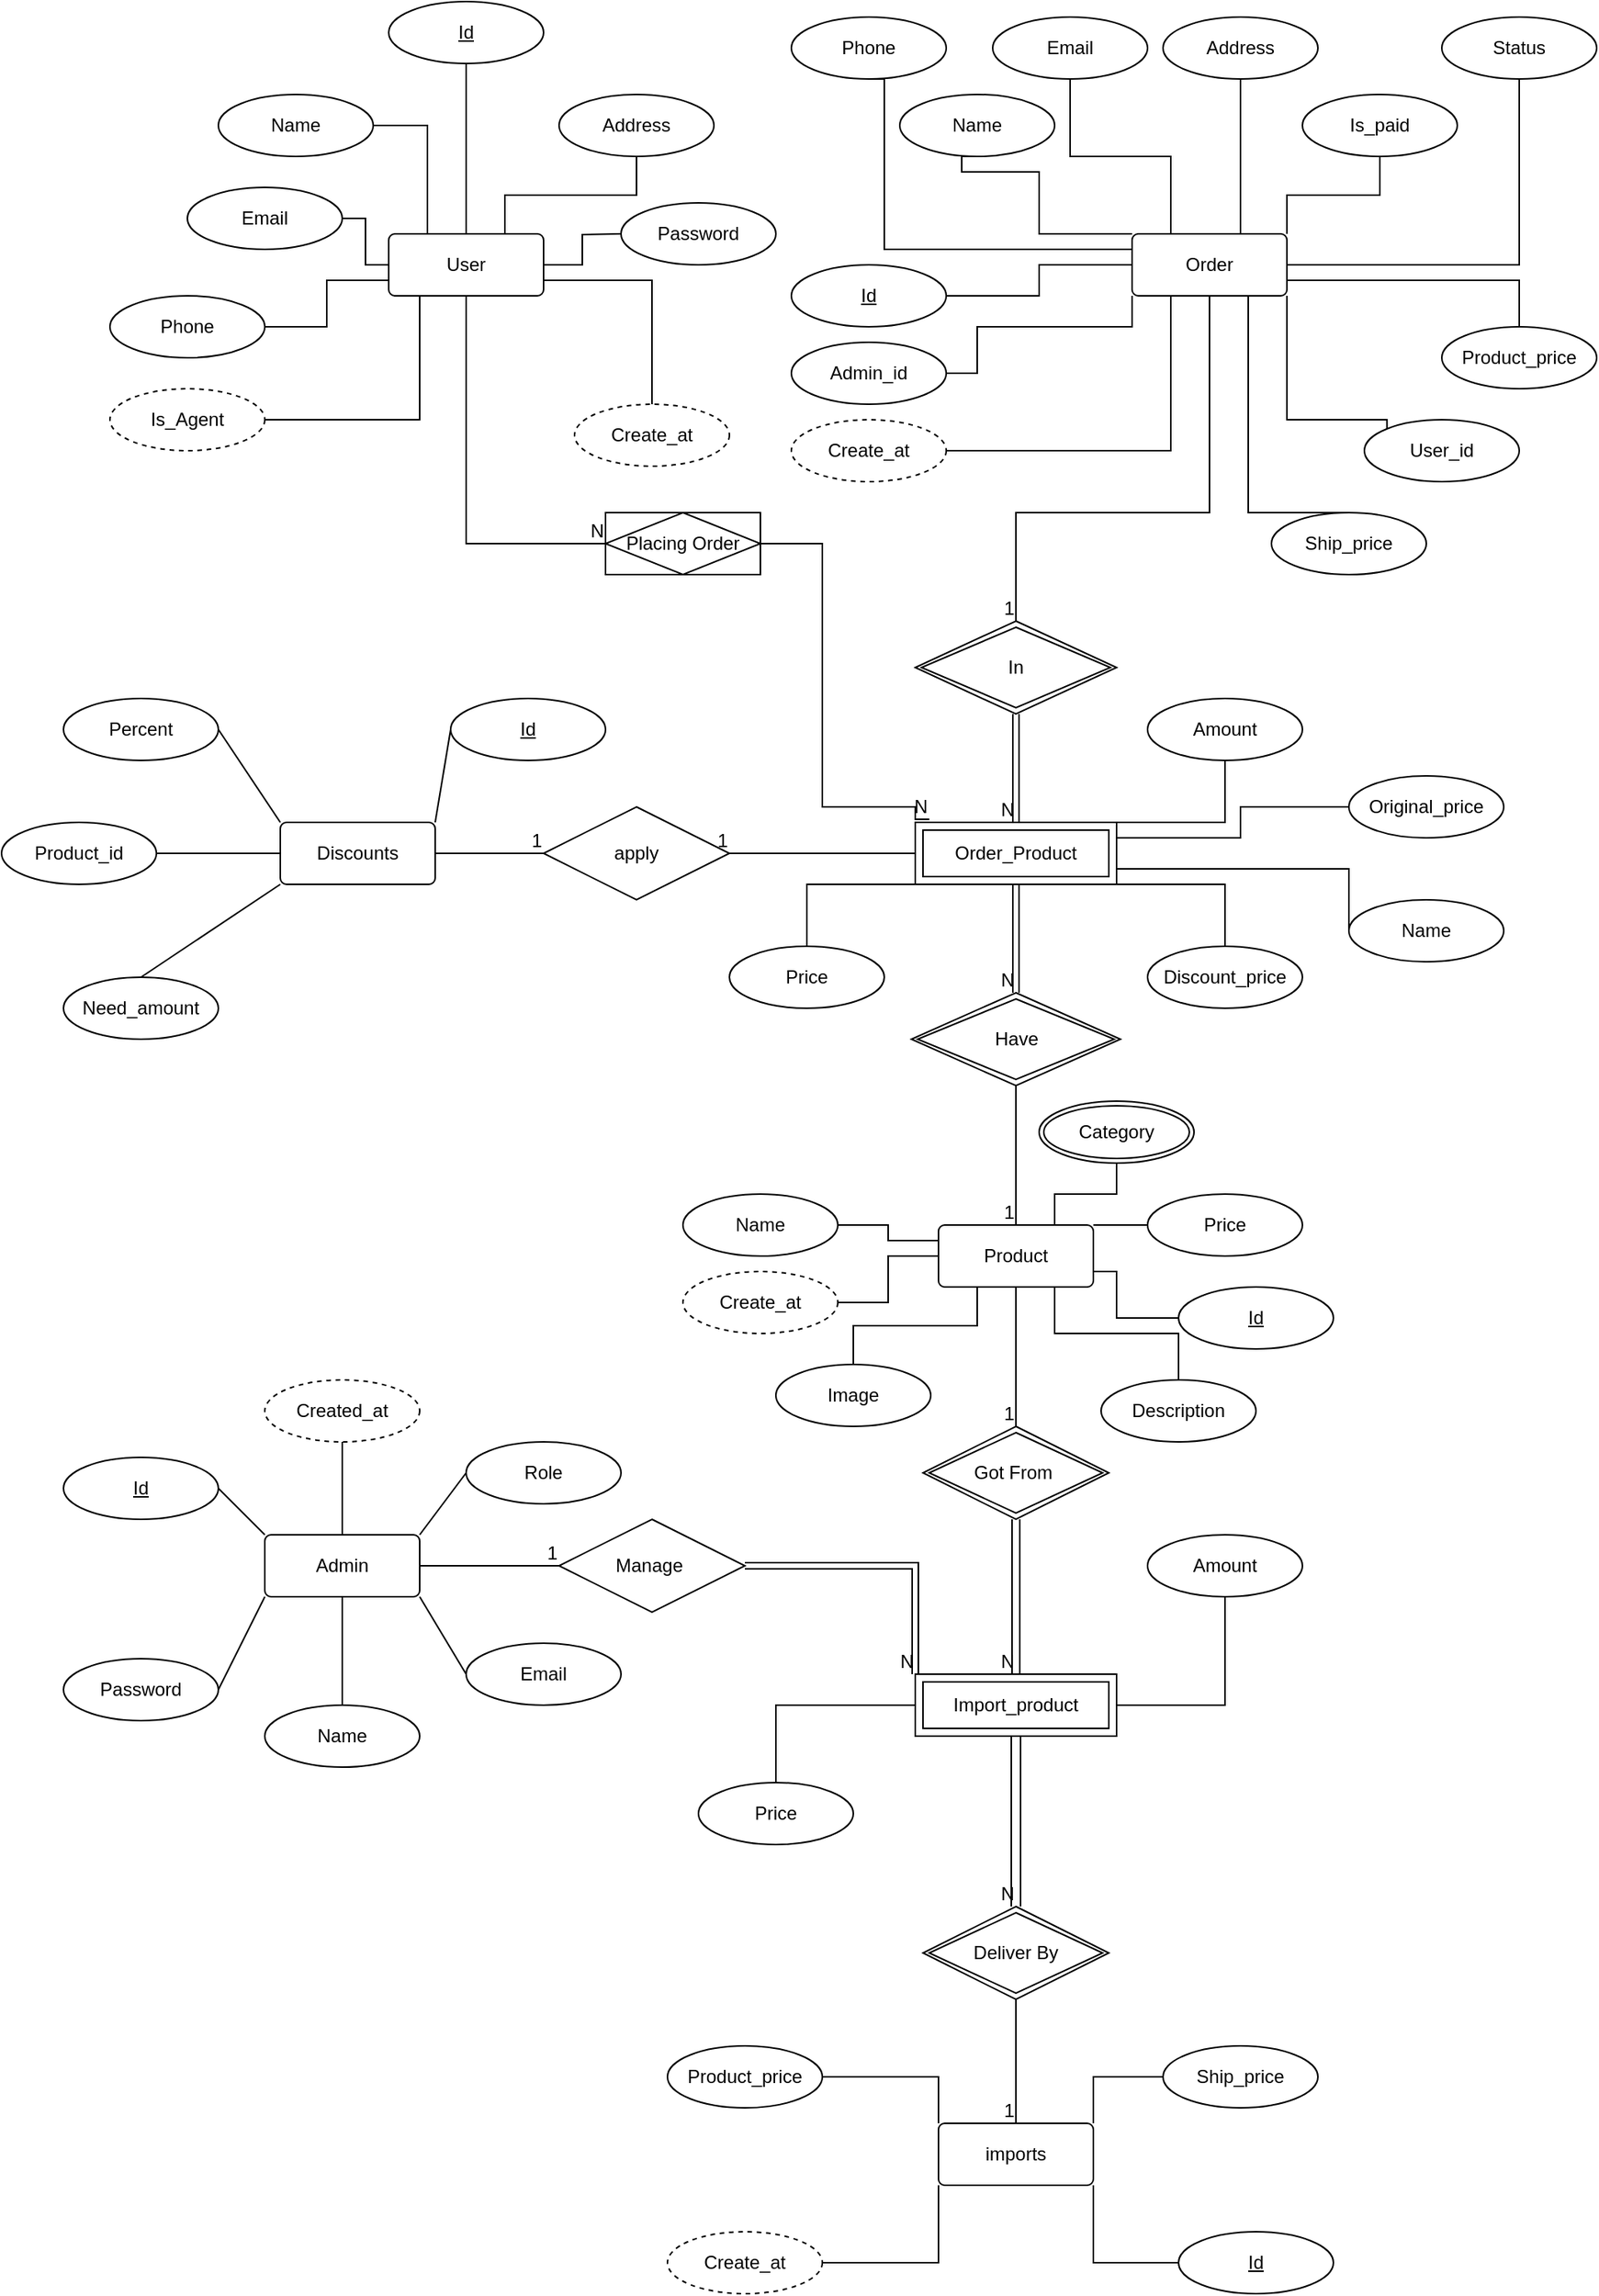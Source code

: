 <mxfile version="21.6.1" type="device">
  <diagram id="R2lEEEUBdFMjLlhIrx00" name="Page-1">
    <mxGraphModel dx="1405" dy="982" grid="1" gridSize="10" guides="1" tooltips="1" connect="1" arrows="1" fold="1" page="1" pageScale="1" pageWidth="850" pageHeight="1100" math="0" shadow="0" extFonts="Permanent Marker^https://fonts.googleapis.com/css?family=Permanent+Marker">
      <root>
        <mxCell id="0" />
        <mxCell id="1" parent="0" />
        <mxCell id="7H_N8t5FlbTLg9l8uyXJ-1" value="Name" style="ellipse;whiteSpace=wrap;html=1;align=center;" vertex="1" parent="1">
          <mxGeometry x="-130" y="170" width="100" height="40" as="geometry" />
        </mxCell>
        <mxCell id="7H_N8t5FlbTLg9l8uyXJ-2" value="Address" style="ellipse;whiteSpace=wrap;html=1;align=center;" vertex="1" parent="1">
          <mxGeometry x="90" y="170" width="100" height="40" as="geometry" />
        </mxCell>
        <mxCell id="7H_N8t5FlbTLg9l8uyXJ-3" value="User&lt;br&gt;" style="rounded=1;arcSize=10;whiteSpace=wrap;html=1;align=center;" vertex="1" parent="1">
          <mxGeometry x="-20" y="260" width="100" height="40" as="geometry" />
        </mxCell>
        <mxCell id="7H_N8t5FlbTLg9l8uyXJ-5" value="Phone" style="ellipse;whiteSpace=wrap;html=1;align=center;" vertex="1" parent="1">
          <mxGeometry x="-200" y="300" width="100" height="40" as="geometry" />
        </mxCell>
        <mxCell id="7H_N8t5FlbTLg9l8uyXJ-6" value="Email" style="ellipse;whiteSpace=wrap;html=1;align=center;" vertex="1" parent="1">
          <mxGeometry x="-150" y="230" width="100" height="40" as="geometry" />
        </mxCell>
        <mxCell id="7H_N8t5FlbTLg9l8uyXJ-7" value="Password" style="ellipse;whiteSpace=wrap;html=1;align=center;" vertex="1" parent="1">
          <mxGeometry x="130" y="240" width="100" height="40" as="geometry" />
        </mxCell>
        <mxCell id="7H_N8t5FlbTLg9l8uyXJ-10" value="Id" style="ellipse;whiteSpace=wrap;html=1;align=center;fontStyle=4;" vertex="1" parent="1">
          <mxGeometry x="-20" y="110" width="100" height="40" as="geometry" />
        </mxCell>
        <mxCell id="7H_N8t5FlbTLg9l8uyXJ-12" value="" style="endArrow=none;html=1;rounded=0;edgeStyle=orthogonalEdgeStyle;exitX=0.5;exitY=1;exitDx=0;exitDy=0;entryX=0.5;entryY=0;entryDx=0;entryDy=0;" edge="1" parent="1" source="7H_N8t5FlbTLg9l8uyXJ-10" target="7H_N8t5FlbTLg9l8uyXJ-3">
          <mxGeometry relative="1" as="geometry">
            <mxPoint y="200" as="sourcePoint" />
            <mxPoint x="160" y="200" as="targetPoint" />
          </mxGeometry>
        </mxCell>
        <mxCell id="7H_N8t5FlbTLg9l8uyXJ-14" value="" style="endArrow=none;html=1;rounded=0;edgeStyle=orthogonalEdgeStyle;exitX=1;exitY=0.5;exitDx=0;exitDy=0;entryX=0.25;entryY=0;entryDx=0;entryDy=0;" edge="1" parent="1" source="7H_N8t5FlbTLg9l8uyXJ-1" target="7H_N8t5FlbTLg9l8uyXJ-3">
          <mxGeometry relative="1" as="geometry">
            <mxPoint x="-10" y="160" as="sourcePoint" />
            <mxPoint x="-10" y="270" as="targetPoint" />
          </mxGeometry>
        </mxCell>
        <mxCell id="7H_N8t5FlbTLg9l8uyXJ-15" value="" style="endArrow=none;html=1;rounded=0;edgeStyle=orthogonalEdgeStyle;exitX=1;exitY=0.5;exitDx=0;exitDy=0;entryX=0;entryY=0.5;entryDx=0;entryDy=0;" edge="1" parent="1" source="7H_N8t5FlbTLg9l8uyXJ-6" target="7H_N8t5FlbTLg9l8uyXJ-3">
          <mxGeometry relative="1" as="geometry">
            <mxPoint x="-20" y="200" as="sourcePoint" />
            <mxPoint x="15" y="270" as="targetPoint" />
          </mxGeometry>
        </mxCell>
        <mxCell id="7H_N8t5FlbTLg9l8uyXJ-16" value="" style="endArrow=none;html=1;rounded=0;edgeStyle=orthogonalEdgeStyle;exitX=1;exitY=0.5;exitDx=0;exitDy=0;entryX=0;entryY=0.75;entryDx=0;entryDy=0;" edge="1" parent="1" source="7H_N8t5FlbTLg9l8uyXJ-5" target="7H_N8t5FlbTLg9l8uyXJ-3">
          <mxGeometry relative="1" as="geometry">
            <mxPoint x="-40" y="260" as="sourcePoint" />
            <mxPoint x="-10" y="290" as="targetPoint" />
          </mxGeometry>
        </mxCell>
        <mxCell id="7H_N8t5FlbTLg9l8uyXJ-17" value="" style="endArrow=none;html=1;rounded=0;edgeStyle=orthogonalEdgeStyle;exitX=1;exitY=0.5;exitDx=0;exitDy=0;entryX=0.25;entryY=1;entryDx=0;entryDy=0;" edge="1" parent="1" source="7H_N8t5FlbTLg9l8uyXJ-21" target="7H_N8t5FlbTLg9l8uyXJ-3">
          <mxGeometry relative="1" as="geometry">
            <mxPoint x="-20" y="380" as="sourcePoint" />
            <mxPoint x="10" y="300" as="targetPoint" />
            <Array as="points">
              <mxPoint y="380" />
              <mxPoint y="300" />
            </Array>
          </mxGeometry>
        </mxCell>
        <mxCell id="7H_N8t5FlbTLg9l8uyXJ-18" value="" style="endArrow=none;html=1;rounded=0;edgeStyle=orthogonalEdgeStyle;exitX=0.5;exitY=1;exitDx=0;exitDy=0;entryX=0.75;entryY=0;entryDx=0;entryDy=0;" edge="1" parent="1" source="7H_N8t5FlbTLg9l8uyXJ-2" target="7H_N8t5FlbTLg9l8uyXJ-3">
          <mxGeometry relative="1" as="geometry">
            <mxPoint x="40" y="160" as="sourcePoint" />
            <mxPoint x="40" y="270" as="targetPoint" />
          </mxGeometry>
        </mxCell>
        <mxCell id="7H_N8t5FlbTLg9l8uyXJ-19" value="" style="endArrow=none;html=1;rounded=0;edgeStyle=orthogonalEdgeStyle;exitX=0;exitY=0.5;exitDx=0;exitDy=0;entryX=1;entryY=0.5;entryDx=0;entryDy=0;" edge="1" parent="1" target="7H_N8t5FlbTLg9l8uyXJ-3">
          <mxGeometry relative="1" as="geometry">
            <mxPoint x="130" y="260" as="sourcePoint" />
            <mxPoint x="65" y="270" as="targetPoint" />
          </mxGeometry>
        </mxCell>
        <mxCell id="7H_N8t5FlbTLg9l8uyXJ-20" value="" style="endArrow=none;html=1;rounded=0;edgeStyle=orthogonalEdgeStyle;exitX=0.5;exitY=0;exitDx=0;exitDy=0;entryX=1;entryY=0.75;entryDx=0;entryDy=0;" edge="1" parent="1" source="7H_N8t5FlbTLg9l8uyXJ-22" target="7H_N8t5FlbTLg9l8uyXJ-3">
          <mxGeometry relative="1" as="geometry">
            <mxPoint x="128" y="352" as="sourcePoint" />
            <mxPoint x="90" y="290" as="targetPoint" />
            <Array as="points">
              <mxPoint x="150" y="290" />
            </Array>
          </mxGeometry>
        </mxCell>
        <mxCell id="7H_N8t5FlbTLg9l8uyXJ-21" value="Is_Agent" style="ellipse;whiteSpace=wrap;html=1;align=center;dashed=1;" vertex="1" parent="1">
          <mxGeometry x="-200" y="360" width="100" height="40" as="geometry" />
        </mxCell>
        <mxCell id="7H_N8t5FlbTLg9l8uyXJ-22" value="Create_at" style="ellipse;whiteSpace=wrap;html=1;align=center;dashed=1;" vertex="1" parent="1">
          <mxGeometry x="100" y="370" width="100" height="40" as="geometry" />
        </mxCell>
        <mxCell id="7H_N8t5FlbTLg9l8uyXJ-24" value="Placing Order" style="shape=associativeEntity;whiteSpace=wrap;html=1;align=center;" vertex="1" parent="1">
          <mxGeometry x="120" y="440" width="100" height="40" as="geometry" />
        </mxCell>
        <mxCell id="7H_N8t5FlbTLg9l8uyXJ-30" value="" style="endArrow=none;html=1;rounded=0;exitX=0.5;exitY=1;exitDx=0;exitDy=0;entryX=0;entryY=0.5;entryDx=0;entryDy=0;edgeStyle=orthogonalEdgeStyle;" edge="1" parent="1" source="7H_N8t5FlbTLg9l8uyXJ-3" target="7H_N8t5FlbTLg9l8uyXJ-24">
          <mxGeometry relative="1" as="geometry">
            <mxPoint x="240" y="530" as="sourcePoint" />
            <mxPoint x="400" y="530" as="targetPoint" />
          </mxGeometry>
        </mxCell>
        <mxCell id="7H_N8t5FlbTLg9l8uyXJ-31" value="N" style="resizable=0;html=1;whiteSpace=wrap;align=right;verticalAlign=bottom;" connectable="0" vertex="1" parent="7H_N8t5FlbTLg9l8uyXJ-30">
          <mxGeometry x="1" relative="1" as="geometry" />
        </mxCell>
        <mxCell id="7H_N8t5FlbTLg9l8uyXJ-32" value="" style="endArrow=none;html=1;rounded=0;exitX=1;exitY=0.5;exitDx=0;exitDy=0;entryX=0.07;entryY=-0.05;entryDx=0;entryDy=0;edgeStyle=orthogonalEdgeStyle;entryPerimeter=0;" edge="1" parent="1" source="7H_N8t5FlbTLg9l8uyXJ-24" target="7H_N8t5FlbTLg9l8uyXJ-39">
          <mxGeometry relative="1" as="geometry">
            <mxPoint x="220" y="450" as="sourcePoint" />
            <mxPoint x="320" y="650" as="targetPoint" />
            <Array as="points">
              <mxPoint x="260" y="460" />
              <mxPoint x="260" y="630" />
              <mxPoint x="320" y="630" />
              <mxPoint x="320" y="638" />
            </Array>
          </mxGeometry>
        </mxCell>
        <mxCell id="7H_N8t5FlbTLg9l8uyXJ-33" value="N" style="resizable=0;html=1;whiteSpace=wrap;align=right;verticalAlign=bottom;" connectable="0" vertex="1" parent="7H_N8t5FlbTLg9l8uyXJ-32">
          <mxGeometry x="1" relative="1" as="geometry" />
        </mxCell>
        <mxCell id="7H_N8t5FlbTLg9l8uyXJ-39" value="Order_Product" style="shape=ext;margin=3;double=1;whiteSpace=wrap;html=1;align=center;" vertex="1" parent="1">
          <mxGeometry x="320" y="640" width="130" height="40" as="geometry" />
        </mxCell>
        <mxCell id="7H_N8t5FlbTLg9l8uyXJ-40" value="In" style="shape=rhombus;double=1;perimeter=rhombusPerimeter;whiteSpace=wrap;html=1;align=center;" vertex="1" parent="1">
          <mxGeometry x="320" y="510" width="130" height="60" as="geometry" />
        </mxCell>
        <mxCell id="7H_N8t5FlbTLg9l8uyXJ-41" value="Have" style="shape=rhombus;double=1;perimeter=rhombusPerimeter;whiteSpace=wrap;html=1;align=center;" vertex="1" parent="1">
          <mxGeometry x="317.5" y="750" width="135" height="60" as="geometry" />
        </mxCell>
        <mxCell id="7H_N8t5FlbTLg9l8uyXJ-44" value="" style="shape=link;html=1;rounded=0;exitX=0.5;exitY=1;exitDx=0;exitDy=0;entryX=0.5;entryY=0;entryDx=0;entryDy=0;" edge="1" parent="1" source="7H_N8t5FlbTLg9l8uyXJ-40" target="7H_N8t5FlbTLg9l8uyXJ-39">
          <mxGeometry relative="1" as="geometry">
            <mxPoint x="240" y="530" as="sourcePoint" />
            <mxPoint x="400" y="530" as="targetPoint" />
          </mxGeometry>
        </mxCell>
        <mxCell id="7H_N8t5FlbTLg9l8uyXJ-45" value="N" style="resizable=0;html=1;whiteSpace=wrap;align=right;verticalAlign=bottom;" connectable="0" vertex="1" parent="7H_N8t5FlbTLg9l8uyXJ-44">
          <mxGeometry x="1" relative="1" as="geometry" />
        </mxCell>
        <mxCell id="7H_N8t5FlbTLg9l8uyXJ-56" value="" style="shape=link;html=1;rounded=0;exitX=0.5;exitY=1;exitDx=0;exitDy=0;entryX=0.5;entryY=0;entryDx=0;entryDy=0;" edge="1" parent="1" source="7H_N8t5FlbTLg9l8uyXJ-39" target="7H_N8t5FlbTLg9l8uyXJ-41">
          <mxGeometry relative="1" as="geometry">
            <mxPoint x="180" y="740" as="sourcePoint" />
            <mxPoint x="340" y="740" as="targetPoint" />
          </mxGeometry>
        </mxCell>
        <mxCell id="7H_N8t5FlbTLg9l8uyXJ-57" value="N" style="resizable=0;html=1;whiteSpace=wrap;align=right;verticalAlign=bottom;" connectable="0" vertex="1" parent="7H_N8t5FlbTLg9l8uyXJ-56">
          <mxGeometry x="1" relative="1" as="geometry" />
        </mxCell>
        <mxCell id="7H_N8t5FlbTLg9l8uyXJ-61" value="Order" style="rounded=1;arcSize=10;whiteSpace=wrap;html=1;align=center;" vertex="1" parent="1">
          <mxGeometry x="460" y="260" width="100" height="40" as="geometry" />
        </mxCell>
        <mxCell id="7H_N8t5FlbTLg9l8uyXJ-62" value="Product" style="rounded=1;arcSize=10;whiteSpace=wrap;html=1;align=center;" vertex="1" parent="1">
          <mxGeometry x="335" y="900" width="100" height="40" as="geometry" />
        </mxCell>
        <mxCell id="7H_N8t5FlbTLg9l8uyXJ-67" value="" style="endArrow=none;html=1;rounded=0;exitX=0.5;exitY=1;exitDx=0;exitDy=0;entryX=0.5;entryY=0;entryDx=0;entryDy=0;edgeStyle=orthogonalEdgeStyle;" edge="1" parent="1" source="7H_N8t5FlbTLg9l8uyXJ-61" target="7H_N8t5FlbTLg9l8uyXJ-40">
          <mxGeometry relative="1" as="geometry">
            <mxPoint x="240" y="530" as="sourcePoint" />
            <mxPoint x="400" y="530" as="targetPoint" />
            <Array as="points">
              <mxPoint x="510" y="440" />
              <mxPoint x="385" y="440" />
            </Array>
          </mxGeometry>
        </mxCell>
        <mxCell id="7H_N8t5FlbTLg9l8uyXJ-68" value="1" style="resizable=0;html=1;whiteSpace=wrap;align=right;verticalAlign=bottom;" connectable="0" vertex="1" parent="7H_N8t5FlbTLg9l8uyXJ-67">
          <mxGeometry x="1" relative="1" as="geometry" />
        </mxCell>
        <mxCell id="7H_N8t5FlbTLg9l8uyXJ-69" value="" style="endArrow=none;html=1;rounded=0;exitX=0.5;exitY=1;exitDx=0;exitDy=0;entryX=0.5;entryY=0;entryDx=0;entryDy=0;align=center;horizontal=1;" edge="1" parent="1" source="7H_N8t5FlbTLg9l8uyXJ-41" target="7H_N8t5FlbTLg9l8uyXJ-62">
          <mxGeometry relative="1" as="geometry">
            <mxPoint x="240" y="730" as="sourcePoint" />
            <mxPoint x="400" y="730" as="targetPoint" />
          </mxGeometry>
        </mxCell>
        <mxCell id="7H_N8t5FlbTLg9l8uyXJ-70" value="1" style="resizable=0;html=1;whiteSpace=wrap;align=right;verticalAlign=bottom;" connectable="0" vertex="1" parent="7H_N8t5FlbTLg9l8uyXJ-69">
          <mxGeometry x="1" relative="1" as="geometry" />
        </mxCell>
        <mxCell id="7H_N8t5FlbTLg9l8uyXJ-80" value="Address" style="ellipse;whiteSpace=wrap;html=1;align=center;" vertex="1" parent="1">
          <mxGeometry x="480" y="120" width="100" height="40" as="geometry" />
        </mxCell>
        <mxCell id="7H_N8t5FlbTLg9l8uyXJ-81" value="Name" style="ellipse;whiteSpace=wrap;html=1;align=center;" vertex="1" parent="1">
          <mxGeometry x="310" y="170" width="100" height="40" as="geometry" />
        </mxCell>
        <mxCell id="7H_N8t5FlbTLg9l8uyXJ-82" value="Phone" style="ellipse;whiteSpace=wrap;html=1;align=center;" vertex="1" parent="1">
          <mxGeometry x="240" y="120" width="100" height="40" as="geometry" />
        </mxCell>
        <mxCell id="7H_N8t5FlbTLg9l8uyXJ-83" value="Email" style="ellipse;whiteSpace=wrap;html=1;align=center;" vertex="1" parent="1">
          <mxGeometry x="370" y="120" width="100" height="40" as="geometry" />
        </mxCell>
        <mxCell id="7H_N8t5FlbTLg9l8uyXJ-84" value="Is_paid" style="ellipse;whiteSpace=wrap;html=1;align=center;" vertex="1" parent="1">
          <mxGeometry x="570" y="170" width="100" height="40" as="geometry" />
        </mxCell>
        <mxCell id="7H_N8t5FlbTLg9l8uyXJ-85" value="Status" style="ellipse;whiteSpace=wrap;html=1;align=center;" vertex="1" parent="1">
          <mxGeometry x="660" y="120" width="100" height="40" as="geometry" />
        </mxCell>
        <mxCell id="7H_N8t5FlbTLg9l8uyXJ-86" value="Product_price" style="ellipse;whiteSpace=wrap;html=1;align=center;" vertex="1" parent="1">
          <mxGeometry x="660" y="320" width="100" height="40" as="geometry" />
        </mxCell>
        <mxCell id="7H_N8t5FlbTLg9l8uyXJ-88" value="" style="endArrow=none;html=1;rounded=0;exitX=0.5;exitY=1;exitDx=0;exitDy=0;entryX=0;entryY=0;entryDx=0;entryDy=0;edgeStyle=orthogonalEdgeStyle;" edge="1" parent="1" source="7H_N8t5FlbTLg9l8uyXJ-81" target="7H_N8t5FlbTLg9l8uyXJ-61">
          <mxGeometry relative="1" as="geometry">
            <mxPoint x="420" y="330" as="sourcePoint" />
            <mxPoint x="580" y="330" as="targetPoint" />
            <Array as="points">
              <mxPoint x="350" y="220" />
              <mxPoint x="400" y="220" />
              <mxPoint x="400" y="260" />
            </Array>
          </mxGeometry>
        </mxCell>
        <mxCell id="7H_N8t5FlbTLg9l8uyXJ-89" value="" style="endArrow=none;html=1;rounded=0;exitX=0.5;exitY=1;exitDx=0;exitDy=0;entryX=0;entryY=0.25;entryDx=0;entryDy=0;edgeStyle=orthogonalEdgeStyle;" edge="1" parent="1" source="7H_N8t5FlbTLg9l8uyXJ-82" target="7H_N8t5FlbTLg9l8uyXJ-61">
          <mxGeometry relative="1" as="geometry">
            <mxPoint x="463" y="120" as="sourcePoint" />
            <mxPoint x="495" y="270" as="targetPoint" />
            <Array as="points">
              <mxPoint x="300" y="160" />
              <mxPoint x="300" y="270" />
            </Array>
          </mxGeometry>
        </mxCell>
        <mxCell id="7H_N8t5FlbTLg9l8uyXJ-90" value="" style="endArrow=none;html=1;rounded=0;exitX=0.5;exitY=1;exitDx=0;exitDy=0;entryX=0.25;entryY=0;entryDx=0;entryDy=0;edgeStyle=orthogonalEdgeStyle;" edge="1" parent="1" source="7H_N8t5FlbTLg9l8uyXJ-83" target="7H_N8t5FlbTLg9l8uyXJ-61">
          <mxGeometry relative="1" as="geometry">
            <mxPoint x="463" y="120" as="sourcePoint" />
            <mxPoint x="495" y="270" as="targetPoint" />
          </mxGeometry>
        </mxCell>
        <mxCell id="7H_N8t5FlbTLg9l8uyXJ-94" value="" style="endArrow=none;html=1;rounded=0;exitX=0.5;exitY=1;exitDx=0;exitDy=0;entryX=0.75;entryY=0;entryDx=0;entryDy=0;edgeStyle=orthogonalEdgeStyle;" edge="1" parent="1" source="7H_N8t5FlbTLg9l8uyXJ-80" target="7H_N8t5FlbTLg9l8uyXJ-61">
          <mxGeometry relative="1" as="geometry">
            <mxPoint x="420" y="330" as="sourcePoint" />
            <mxPoint x="580" y="330" as="targetPoint" />
            <Array as="points">
              <mxPoint x="530" y="260" />
            </Array>
          </mxGeometry>
        </mxCell>
        <mxCell id="7H_N8t5FlbTLg9l8uyXJ-95" value="" style="endArrow=none;html=1;rounded=0;entryX=0.5;entryY=1;entryDx=0;entryDy=0;exitX=1;exitY=0.5;exitDx=0;exitDy=0;edgeStyle=orthogonalEdgeStyle;" edge="1" parent="1" source="7H_N8t5FlbTLg9l8uyXJ-61" target="7H_N8t5FlbTLg9l8uyXJ-85">
          <mxGeometry relative="1" as="geometry">
            <mxPoint x="420" y="330" as="sourcePoint" />
            <mxPoint x="580" y="330" as="targetPoint" />
            <Array as="points">
              <mxPoint x="710" y="280" />
            </Array>
          </mxGeometry>
        </mxCell>
        <mxCell id="7H_N8t5FlbTLg9l8uyXJ-111" value="" style="endArrow=none;html=1;rounded=0;entryX=0.5;entryY=0;entryDx=0;entryDy=0;exitX=1;exitY=0.75;exitDx=0;exitDy=0;edgeStyle=orthogonalEdgeStyle;" edge="1" parent="1" source="7H_N8t5FlbTLg9l8uyXJ-61" target="7H_N8t5FlbTLg9l8uyXJ-86">
          <mxGeometry relative="1" as="geometry">
            <mxPoint x="470" y="330" as="sourcePoint" />
            <mxPoint x="630" y="330" as="targetPoint" />
            <Array as="points">
              <mxPoint x="710" y="290" />
            </Array>
          </mxGeometry>
        </mxCell>
        <mxCell id="7H_N8t5FlbTLg9l8uyXJ-112" value="Id" style="ellipse;whiteSpace=wrap;html=1;align=center;fontStyle=4;" vertex="1" parent="1">
          <mxGeometry x="240" y="280" width="100" height="40" as="geometry" />
        </mxCell>
        <mxCell id="7H_N8t5FlbTLg9l8uyXJ-113" value="" style="endArrow=none;html=1;rounded=0;entryX=0;entryY=0.5;entryDx=0;entryDy=0;exitX=1;exitY=0.5;exitDx=0;exitDy=0;edgeStyle=orthogonalEdgeStyle;" edge="1" parent="1" source="7H_N8t5FlbTLg9l8uyXJ-112" target="7H_N8t5FlbTLg9l8uyXJ-61">
          <mxGeometry relative="1" as="geometry">
            <mxPoint x="250" y="330" as="sourcePoint" />
            <mxPoint x="410" y="330" as="targetPoint" />
          </mxGeometry>
        </mxCell>
        <mxCell id="7H_N8t5FlbTLg9l8uyXJ-114" value="" style="endArrow=none;html=1;rounded=0;entryX=0.5;entryY=1;entryDx=0;entryDy=0;exitX=1;exitY=0;exitDx=0;exitDy=0;edgeStyle=orthogonalEdgeStyle;" edge="1" parent="1" source="7H_N8t5FlbTLg9l8uyXJ-61" target="7H_N8t5FlbTLg9l8uyXJ-84">
          <mxGeometry relative="1" as="geometry">
            <mxPoint x="500" y="330" as="sourcePoint" />
            <mxPoint x="660" y="330" as="targetPoint" />
          </mxGeometry>
        </mxCell>
        <mxCell id="7H_N8t5FlbTLg9l8uyXJ-115" value="Ship_price" style="ellipse;whiteSpace=wrap;html=1;align=center;" vertex="1" parent="1">
          <mxGeometry x="550" y="440" width="100" height="40" as="geometry" />
        </mxCell>
        <mxCell id="7H_N8t5FlbTLg9l8uyXJ-116" value="Admin_id" style="ellipse;whiteSpace=wrap;html=1;align=center;" vertex="1" parent="1">
          <mxGeometry x="240" y="330" width="100" height="40" as="geometry" />
        </mxCell>
        <mxCell id="7H_N8t5FlbTLg9l8uyXJ-118" value="User_id" style="ellipse;whiteSpace=wrap;html=1;align=center;" vertex="1" parent="1">
          <mxGeometry x="610" y="380" width="100" height="40" as="geometry" />
        </mxCell>
        <mxCell id="7H_N8t5FlbTLg9l8uyXJ-119" value="" style="endArrow=none;html=1;rounded=0;exitX=0.75;exitY=1;exitDx=0;exitDy=0;entryX=0.5;entryY=0;entryDx=0;entryDy=0;edgeStyle=orthogonalEdgeStyle;" edge="1" parent="1" source="7H_N8t5FlbTLg9l8uyXJ-61" target="7H_N8t5FlbTLg9l8uyXJ-115">
          <mxGeometry relative="1" as="geometry">
            <mxPoint x="500" y="330" as="sourcePoint" />
            <mxPoint x="660" y="330" as="targetPoint" />
            <Array as="points">
              <mxPoint x="535" y="440" />
            </Array>
          </mxGeometry>
        </mxCell>
        <mxCell id="7H_N8t5FlbTLg9l8uyXJ-120" value="" style="endArrow=none;html=1;rounded=0;exitX=1;exitY=1;exitDx=0;exitDy=0;entryX=0;entryY=0;entryDx=0;entryDy=0;edgeStyle=orthogonalEdgeStyle;" edge="1" parent="1" source="7H_N8t5FlbTLg9l8uyXJ-61" target="7H_N8t5FlbTLg9l8uyXJ-118">
          <mxGeometry relative="1" as="geometry">
            <mxPoint x="500" y="330" as="sourcePoint" />
            <mxPoint x="660" y="330" as="targetPoint" />
            <Array as="points">
              <mxPoint x="560" y="380" />
              <mxPoint x="625" y="380" />
            </Array>
          </mxGeometry>
        </mxCell>
        <mxCell id="7H_N8t5FlbTLg9l8uyXJ-121" value="" style="endArrow=none;html=1;rounded=0;entryX=0;entryY=1;entryDx=0;entryDy=0;exitX=1;exitY=0.5;exitDx=0;exitDy=0;edgeStyle=orthogonalEdgeStyle;" edge="1" parent="1" source="7H_N8t5FlbTLg9l8uyXJ-116" target="7H_N8t5FlbTLg9l8uyXJ-61">
          <mxGeometry relative="1" as="geometry">
            <mxPoint x="350" y="290" as="sourcePoint" />
            <mxPoint x="470" y="290" as="targetPoint" />
            <Array as="points">
              <mxPoint x="360" y="320" />
              <mxPoint x="460" y="320" />
            </Array>
          </mxGeometry>
        </mxCell>
        <mxCell id="7H_N8t5FlbTLg9l8uyXJ-124" value="" style="endArrow=none;html=1;rounded=0;entryX=0.25;entryY=1;entryDx=0;entryDy=0;exitX=1;exitY=0.5;exitDx=0;exitDy=0;edgeStyle=orthogonalEdgeStyle;" edge="1" parent="1" source="7H_N8t5FlbTLg9l8uyXJ-127" target="7H_N8t5FlbTLg9l8uyXJ-61">
          <mxGeometry relative="1" as="geometry">
            <mxPoint x="320" y="330" as="sourcePoint" />
            <mxPoint x="480" y="330" as="targetPoint" />
          </mxGeometry>
        </mxCell>
        <mxCell id="7H_N8t5FlbTLg9l8uyXJ-127" value="Create_at" style="ellipse;whiteSpace=wrap;html=1;align=center;dashed=1;" vertex="1" parent="1">
          <mxGeometry x="240" y="380" width="100" height="40" as="geometry" />
        </mxCell>
        <mxCell id="7H_N8t5FlbTLg9l8uyXJ-130" value="Amount" style="ellipse;whiteSpace=wrap;html=1;align=center;" vertex="1" parent="1">
          <mxGeometry x="470" y="560" width="100" height="40" as="geometry" />
        </mxCell>
        <mxCell id="7H_N8t5FlbTLg9l8uyXJ-131" value="Price" style="ellipse;whiteSpace=wrap;html=1;align=center;" vertex="1" parent="1">
          <mxGeometry x="200" y="720" width="100" height="40" as="geometry" />
        </mxCell>
        <mxCell id="7H_N8t5FlbTLg9l8uyXJ-132" value="" style="endArrow=none;html=1;rounded=0;entryX=0.5;entryY=1;entryDx=0;entryDy=0;exitX=1;exitY=0.5;exitDx=0;exitDy=0;edgeStyle=orthogonalEdgeStyle;" edge="1" parent="1" source="7H_N8t5FlbTLg9l8uyXJ-39" target="7H_N8t5FlbTLg9l8uyXJ-130">
          <mxGeometry relative="1" as="geometry">
            <mxPoint x="250" y="630" as="sourcePoint" />
            <mxPoint x="410" y="630" as="targetPoint" />
            <Array as="points">
              <mxPoint x="450" y="640" />
              <mxPoint x="520" y="640" />
            </Array>
          </mxGeometry>
        </mxCell>
        <mxCell id="7H_N8t5FlbTLg9l8uyXJ-133" value="" style="endArrow=none;html=1;rounded=0;entryX=0.5;entryY=0;entryDx=0;entryDy=0;exitX=0;exitY=1;exitDx=0;exitDy=0;edgeStyle=orthogonalEdgeStyle;" edge="1" parent="1" source="7H_N8t5FlbTLg9l8uyXJ-39" target="7H_N8t5FlbTLg9l8uyXJ-131">
          <mxGeometry relative="1" as="geometry">
            <mxPoint x="460" y="670" as="sourcePoint" />
            <mxPoint x="530" y="610" as="targetPoint" />
            <Array as="points">
              <mxPoint x="250" y="680" />
            </Array>
          </mxGeometry>
        </mxCell>
        <mxCell id="7H_N8t5FlbTLg9l8uyXJ-134" value="Create_at" style="ellipse;whiteSpace=wrap;html=1;align=center;dashed=1;" vertex="1" parent="1">
          <mxGeometry x="170" y="930" width="100" height="40" as="geometry" />
        </mxCell>
        <mxCell id="7H_N8t5FlbTLg9l8uyXJ-136" value="Image" style="ellipse;whiteSpace=wrap;html=1;align=center;" vertex="1" parent="1">
          <mxGeometry x="230" y="990" width="100" height="40" as="geometry" />
        </mxCell>
        <mxCell id="7H_N8t5FlbTLg9l8uyXJ-137" value="Price" style="ellipse;whiteSpace=wrap;html=1;align=center;" vertex="1" parent="1">
          <mxGeometry x="470" y="880" width="100" height="40" as="geometry" />
        </mxCell>
        <mxCell id="7H_N8t5FlbTLg9l8uyXJ-138" value="Name" style="ellipse;whiteSpace=wrap;html=1;align=center;" vertex="1" parent="1">
          <mxGeometry x="170" y="880" width="100" height="40" as="geometry" />
        </mxCell>
        <mxCell id="7H_N8t5FlbTLg9l8uyXJ-139" value="Description" style="ellipse;whiteSpace=wrap;html=1;align=center;" vertex="1" parent="1">
          <mxGeometry x="440" y="1000" width="100" height="40" as="geometry" />
        </mxCell>
        <mxCell id="7H_N8t5FlbTLg9l8uyXJ-140" value="" style="endArrow=none;html=1;rounded=0;exitX=1;exitY=0.5;exitDx=0;exitDy=0;entryX=0;entryY=0.25;entryDx=0;entryDy=0;edgeStyle=orthogonalEdgeStyle;" edge="1" parent="1" source="7H_N8t5FlbTLg9l8uyXJ-138" target="7H_N8t5FlbTLg9l8uyXJ-62">
          <mxGeometry relative="1" as="geometry">
            <mxPoint x="260" y="730" as="sourcePoint" />
            <mxPoint x="420" y="730" as="targetPoint" />
          </mxGeometry>
        </mxCell>
        <mxCell id="7H_N8t5FlbTLg9l8uyXJ-141" value="" style="endArrow=none;html=1;rounded=0;exitX=1;exitY=0.5;exitDx=0;exitDy=0;entryX=0;entryY=0.5;entryDx=0;entryDy=0;edgeStyle=orthogonalEdgeStyle;" edge="1" parent="1" source="7H_N8t5FlbTLg9l8uyXJ-134" target="7H_N8t5FlbTLg9l8uyXJ-62">
          <mxGeometry relative="1" as="geometry">
            <mxPoint x="280" y="910" as="sourcePoint" />
            <mxPoint x="345" y="920" as="targetPoint" />
          </mxGeometry>
        </mxCell>
        <mxCell id="7H_N8t5FlbTLg9l8uyXJ-142" value="" style="endArrow=none;html=1;rounded=0;exitX=0.5;exitY=0;exitDx=0;exitDy=0;entryX=0.25;entryY=1;entryDx=0;entryDy=0;edgeStyle=orthogonalEdgeStyle;" edge="1" parent="1" source="7H_N8t5FlbTLg9l8uyXJ-136" target="7H_N8t5FlbTLg9l8uyXJ-62">
          <mxGeometry relative="1" as="geometry">
            <mxPoint x="280" y="910" as="sourcePoint" />
            <mxPoint x="345" y="920" as="targetPoint" />
          </mxGeometry>
        </mxCell>
        <mxCell id="7H_N8t5FlbTLg9l8uyXJ-143" value="" style="endArrow=none;html=1;rounded=0;exitX=0.5;exitY=0;exitDx=0;exitDy=0;entryX=0.75;entryY=1;entryDx=0;entryDy=0;edgeStyle=orthogonalEdgeStyle;" edge="1" parent="1" source="7H_N8t5FlbTLg9l8uyXJ-139" target="7H_N8t5FlbTLg9l8uyXJ-62">
          <mxGeometry relative="1" as="geometry">
            <mxPoint x="350" y="1000" as="sourcePoint" />
            <mxPoint x="370" y="950" as="targetPoint" />
          </mxGeometry>
        </mxCell>
        <mxCell id="7H_N8t5FlbTLg9l8uyXJ-144" value="Id" style="ellipse;whiteSpace=wrap;html=1;align=center;fontStyle=4;" vertex="1" parent="1">
          <mxGeometry x="490" y="940" width="100" height="40" as="geometry" />
        </mxCell>
        <mxCell id="7H_N8t5FlbTLg9l8uyXJ-145" value="" style="endArrow=none;html=1;rounded=0;exitX=0;exitY=0.5;exitDx=0;exitDy=0;entryX=1;entryY=0;entryDx=0;entryDy=0;edgeStyle=orthogonalEdgeStyle;" edge="1" parent="1" source="7H_N8t5FlbTLg9l8uyXJ-137" target="7H_N8t5FlbTLg9l8uyXJ-62">
          <mxGeometry relative="1" as="geometry">
            <mxPoint x="460" y="1000" as="sourcePoint" />
            <mxPoint x="420" y="950" as="targetPoint" />
            <Array as="points">
              <mxPoint x="440" y="900" />
              <mxPoint x="440" y="900" />
            </Array>
          </mxGeometry>
        </mxCell>
        <mxCell id="7H_N8t5FlbTLg9l8uyXJ-146" value="" style="endArrow=none;html=1;rounded=0;edgeStyle=orthogonalEdgeStyle;exitX=0;exitY=0.5;exitDx=0;exitDy=0;" edge="1" parent="1" source="7H_N8t5FlbTLg9l8uyXJ-144">
          <mxGeometry relative="1" as="geometry">
            <mxPoint x="480" y="960" as="sourcePoint" />
            <mxPoint x="435" y="930" as="targetPoint" />
            <Array as="points">
              <mxPoint x="450" y="960" />
              <mxPoint x="450" y="930" />
            </Array>
          </mxGeometry>
        </mxCell>
        <mxCell id="7H_N8t5FlbTLg9l8uyXJ-148" value="Got From&amp;nbsp;" style="shape=rhombus;double=1;perimeter=rhombusPerimeter;whiteSpace=wrap;html=1;align=center;" vertex="1" parent="1">
          <mxGeometry x="325" y="1030" width="120" height="60" as="geometry" />
        </mxCell>
        <mxCell id="7H_N8t5FlbTLg9l8uyXJ-149" value="" style="endArrow=none;html=1;rounded=0;exitX=0.5;exitY=1;exitDx=0;exitDy=0;entryX=0.5;entryY=0;entryDx=0;entryDy=0;" edge="1" parent="1" source="7H_N8t5FlbTLg9l8uyXJ-62" target="7H_N8t5FlbTLg9l8uyXJ-148">
          <mxGeometry relative="1" as="geometry">
            <mxPoint x="270" y="830" as="sourcePoint" />
            <mxPoint x="420" y="1020" as="targetPoint" />
          </mxGeometry>
        </mxCell>
        <mxCell id="7H_N8t5FlbTLg9l8uyXJ-150" value="1" style="resizable=0;html=1;whiteSpace=wrap;align=right;verticalAlign=bottom;" connectable="0" vertex="1" parent="7H_N8t5FlbTLg9l8uyXJ-149">
          <mxGeometry x="1" relative="1" as="geometry" />
        </mxCell>
        <mxCell id="7H_N8t5FlbTLg9l8uyXJ-151" value="" style="shape=link;html=1;rounded=0;exitX=0.5;exitY=1;exitDx=0;exitDy=0;width=-5;entryX=0.5;entryY=0;entryDx=0;entryDy=0;" edge="1" parent="1" source="7H_N8t5FlbTLg9l8uyXJ-148" target="7H_N8t5FlbTLg9l8uyXJ-154">
          <mxGeometry relative="1" as="geometry">
            <mxPoint x="270" y="1130" as="sourcePoint" />
            <mxPoint x="390" y="1170" as="targetPoint" />
          </mxGeometry>
        </mxCell>
        <mxCell id="7H_N8t5FlbTLg9l8uyXJ-152" value="N" style="resizable=0;html=1;whiteSpace=wrap;align=right;verticalAlign=bottom;" connectable="0" vertex="1" parent="7H_N8t5FlbTLg9l8uyXJ-151">
          <mxGeometry x="1" relative="1" as="geometry" />
        </mxCell>
        <mxCell id="7H_N8t5FlbTLg9l8uyXJ-154" value="Import_product" style="shape=ext;margin=3;double=1;whiteSpace=wrap;html=1;align=center;" vertex="1" parent="1">
          <mxGeometry x="320" y="1190" width="130" height="40" as="geometry" />
        </mxCell>
        <mxCell id="7H_N8t5FlbTLg9l8uyXJ-155" value="Amount" style="ellipse;whiteSpace=wrap;html=1;align=center;" vertex="1" parent="1">
          <mxGeometry x="470" y="1100" width="100" height="40" as="geometry" />
        </mxCell>
        <mxCell id="7H_N8t5FlbTLg9l8uyXJ-156" value="Price" style="ellipse;whiteSpace=wrap;html=1;align=center;" vertex="1" parent="1">
          <mxGeometry x="180" y="1260" width="100" height="40" as="geometry" />
        </mxCell>
        <mxCell id="7H_N8t5FlbTLg9l8uyXJ-157" value="" style="endArrow=none;html=1;rounded=0;exitX=0.5;exitY=0;exitDx=0;exitDy=0;entryX=0;entryY=0.5;entryDx=0;entryDy=0;edgeStyle=orthogonalEdgeStyle;" edge="1" parent="1" source="7H_N8t5FlbTLg9l8uyXJ-156" target="7H_N8t5FlbTLg9l8uyXJ-154">
          <mxGeometry relative="1" as="geometry">
            <mxPoint x="270" y="930" as="sourcePoint" />
            <mxPoint x="430" y="930" as="targetPoint" />
          </mxGeometry>
        </mxCell>
        <mxCell id="7H_N8t5FlbTLg9l8uyXJ-158" value="" style="endArrow=none;html=1;rounded=0;exitX=1;exitY=0.5;exitDx=0;exitDy=0;entryX=0.5;entryY=1;entryDx=0;entryDy=0;edgeStyle=orthogonalEdgeStyle;" edge="1" parent="1" source="7H_N8t5FlbTLg9l8uyXJ-154" target="7H_N8t5FlbTLg9l8uyXJ-155">
          <mxGeometry relative="1" as="geometry">
            <mxPoint x="260" y="1270" as="sourcePoint" />
            <mxPoint x="330" y="1220" as="targetPoint" />
          </mxGeometry>
        </mxCell>
        <mxCell id="7H_N8t5FlbTLg9l8uyXJ-159" value="Deliver By" style="shape=rhombus;double=1;perimeter=rhombusPerimeter;whiteSpace=wrap;html=1;align=center;" vertex="1" parent="1">
          <mxGeometry x="325" y="1340" width="120" height="60" as="geometry" />
        </mxCell>
        <mxCell id="7H_N8t5FlbTLg9l8uyXJ-160" value="" style="shape=link;html=1;rounded=0;exitX=0.5;exitY=1;exitDx=0;exitDy=0;width=6;entryX=0.5;entryY=0;entryDx=0;entryDy=0;" edge="1" parent="1" source="7H_N8t5FlbTLg9l8uyXJ-154" target="7H_N8t5FlbTLg9l8uyXJ-159">
          <mxGeometry relative="1" as="geometry">
            <mxPoint x="395" y="1100" as="sourcePoint" />
            <mxPoint x="395" y="1200" as="targetPoint" />
          </mxGeometry>
        </mxCell>
        <mxCell id="7H_N8t5FlbTLg9l8uyXJ-161" value="N" style="resizable=0;html=1;whiteSpace=wrap;align=right;verticalAlign=bottom;" connectable="0" vertex="1" parent="7H_N8t5FlbTLg9l8uyXJ-160">
          <mxGeometry x="1" relative="1" as="geometry" />
        </mxCell>
        <mxCell id="7H_N8t5FlbTLg9l8uyXJ-162" value="imports" style="rounded=1;arcSize=10;whiteSpace=wrap;html=1;align=center;" vertex="1" parent="1">
          <mxGeometry x="335" y="1480" width="100" height="40" as="geometry" />
        </mxCell>
        <mxCell id="7H_N8t5FlbTLg9l8uyXJ-166" value="" style="endArrow=none;html=1;rounded=0;exitX=0.5;exitY=1;exitDx=0;exitDy=0;entryX=0.5;entryY=0;entryDx=0;entryDy=0;" edge="1" parent="1" source="7H_N8t5FlbTLg9l8uyXJ-159" target="7H_N8t5FlbTLg9l8uyXJ-162">
          <mxGeometry relative="1" as="geometry">
            <mxPoint x="460" y="1410" as="sourcePoint" />
            <mxPoint x="460" y="1500" as="targetPoint" />
          </mxGeometry>
        </mxCell>
        <mxCell id="7H_N8t5FlbTLg9l8uyXJ-167" value="1" style="resizable=0;html=1;whiteSpace=wrap;align=right;verticalAlign=bottom;" connectable="0" vertex="1" parent="7H_N8t5FlbTLg9l8uyXJ-166">
          <mxGeometry x="1" relative="1" as="geometry" />
        </mxCell>
        <mxCell id="7H_N8t5FlbTLg9l8uyXJ-168" value="Create_at" style="ellipse;whiteSpace=wrap;html=1;align=center;dashed=1;" vertex="1" parent="1">
          <mxGeometry x="160" y="1550" width="100" height="40" as="geometry" />
        </mxCell>
        <mxCell id="7H_N8t5FlbTLg9l8uyXJ-169" value="Ship_price" style="ellipse;whiteSpace=wrap;html=1;align=center;" vertex="1" parent="1">
          <mxGeometry x="480" y="1430" width="100" height="40" as="geometry" />
        </mxCell>
        <mxCell id="7H_N8t5FlbTLg9l8uyXJ-170" value="Product_price" style="ellipse;whiteSpace=wrap;html=1;align=center;" vertex="1" parent="1">
          <mxGeometry x="160" y="1430" width="100" height="40" as="geometry" />
        </mxCell>
        <mxCell id="7H_N8t5FlbTLg9l8uyXJ-173" value="" style="endArrow=none;html=1;rounded=0;exitX=1;exitY=0.5;exitDx=0;exitDy=0;entryX=0;entryY=0;entryDx=0;entryDy=0;edgeStyle=orthogonalEdgeStyle;" edge="1" parent="1" source="7H_N8t5FlbTLg9l8uyXJ-170" target="7H_N8t5FlbTLg9l8uyXJ-162">
          <mxGeometry relative="1" as="geometry">
            <mxPoint x="270" y="1430" as="sourcePoint" />
            <mxPoint x="430" y="1430" as="targetPoint" />
          </mxGeometry>
        </mxCell>
        <mxCell id="7H_N8t5FlbTLg9l8uyXJ-174" value="" style="endArrow=none;html=1;rounded=0;exitX=1;exitY=0.5;exitDx=0;exitDy=0;entryX=0;entryY=1;entryDx=0;entryDy=0;edgeStyle=orthogonalEdgeStyle;" edge="1" parent="1" source="7H_N8t5FlbTLg9l8uyXJ-168" target="7H_N8t5FlbTLg9l8uyXJ-162">
          <mxGeometry relative="1" as="geometry">
            <mxPoint x="270" y="1460" as="sourcePoint" />
            <mxPoint x="345" y="1490" as="targetPoint" />
          </mxGeometry>
        </mxCell>
        <mxCell id="7H_N8t5FlbTLg9l8uyXJ-175" value="" style="endArrow=none;html=1;rounded=0;exitX=0;exitY=0.5;exitDx=0;exitDy=0;entryX=1;entryY=0;entryDx=0;entryDy=0;edgeStyle=orthogonalEdgeStyle;" edge="1" parent="1" source="7H_N8t5FlbTLg9l8uyXJ-169" target="7H_N8t5FlbTLg9l8uyXJ-162">
          <mxGeometry relative="1" as="geometry">
            <mxPoint x="270" y="1460" as="sourcePoint" />
            <mxPoint x="345" y="1490" as="targetPoint" />
          </mxGeometry>
        </mxCell>
        <mxCell id="7H_N8t5FlbTLg9l8uyXJ-176" value="Admin" style="rounded=1;arcSize=10;whiteSpace=wrap;html=1;align=center;" vertex="1" parent="1">
          <mxGeometry x="-100" y="1100" width="100" height="40" as="geometry" />
        </mxCell>
        <mxCell id="7H_N8t5FlbTLg9l8uyXJ-177" value="Manage&amp;nbsp;" style="shape=rhombus;perimeter=rhombusPerimeter;whiteSpace=wrap;html=1;align=center;" vertex="1" parent="1">
          <mxGeometry x="90" y="1090" width="120" height="60" as="geometry" />
        </mxCell>
        <mxCell id="7H_N8t5FlbTLg9l8uyXJ-183" value="" style="endArrow=none;html=1;rounded=0;exitX=1;exitY=0.5;exitDx=0;exitDy=0;entryX=0;entryY=0.5;entryDx=0;entryDy=0;" edge="1" parent="1" source="7H_N8t5FlbTLg9l8uyXJ-176" target="7H_N8t5FlbTLg9l8uyXJ-177">
          <mxGeometry relative="1" as="geometry">
            <mxPoint x="100" y="930" as="sourcePoint" />
            <mxPoint x="260" y="930" as="targetPoint" />
          </mxGeometry>
        </mxCell>
        <mxCell id="7H_N8t5FlbTLg9l8uyXJ-184" value="1" style="resizable=0;html=1;whiteSpace=wrap;align=right;verticalAlign=bottom;" connectable="0" vertex="1" parent="7H_N8t5FlbTLg9l8uyXJ-183">
          <mxGeometry x="1" relative="1" as="geometry" />
        </mxCell>
        <mxCell id="7H_N8t5FlbTLg9l8uyXJ-187" value="" style="shape=link;html=1;rounded=0;entryX=0;entryY=0;entryDx=0;entryDy=0;exitX=1;exitY=0.5;exitDx=0;exitDy=0;edgeStyle=orthogonalEdgeStyle;" edge="1" parent="1" source="7H_N8t5FlbTLg9l8uyXJ-177" target="7H_N8t5FlbTLg9l8uyXJ-154">
          <mxGeometry relative="1" as="geometry">
            <mxPoint x="150" y="830" as="sourcePoint" />
            <mxPoint x="310" y="830" as="targetPoint" />
          </mxGeometry>
        </mxCell>
        <mxCell id="7H_N8t5FlbTLg9l8uyXJ-188" value="N" style="resizable=0;html=1;whiteSpace=wrap;align=right;verticalAlign=bottom;" connectable="0" vertex="1" parent="7H_N8t5FlbTLg9l8uyXJ-187">
          <mxGeometry x="1" relative="1" as="geometry" />
        </mxCell>
        <mxCell id="7H_N8t5FlbTLg9l8uyXJ-189" value="Id" style="ellipse;whiteSpace=wrap;html=1;align=center;fontStyle=4;" vertex="1" parent="1">
          <mxGeometry x="-230" y="1050" width="100" height="40" as="geometry" />
        </mxCell>
        <mxCell id="7H_N8t5FlbTLg9l8uyXJ-194" value="Role" style="ellipse;whiteSpace=wrap;html=1;align=center;" vertex="1" parent="1">
          <mxGeometry x="30" y="1040" width="100" height="40" as="geometry" />
        </mxCell>
        <mxCell id="7H_N8t5FlbTLg9l8uyXJ-195" value="Password" style="ellipse;whiteSpace=wrap;html=1;align=center;" vertex="1" parent="1">
          <mxGeometry x="-230" y="1180" width="100" height="40" as="geometry" />
        </mxCell>
        <mxCell id="7H_N8t5FlbTLg9l8uyXJ-196" value="Email" style="ellipse;whiteSpace=wrap;html=1;align=center;" vertex="1" parent="1">
          <mxGeometry x="30" y="1170" width="100" height="40" as="geometry" />
        </mxCell>
        <mxCell id="7H_N8t5FlbTLg9l8uyXJ-197" value="Name" style="ellipse;whiteSpace=wrap;html=1;align=center;" vertex="1" parent="1">
          <mxGeometry x="-100" y="1210" width="100" height="40" as="geometry" />
        </mxCell>
        <mxCell id="7H_N8t5FlbTLg9l8uyXJ-199" value="Created_at" style="ellipse;whiteSpace=wrap;html=1;align=center;dashed=1;" vertex="1" parent="1">
          <mxGeometry x="-100" y="1000" width="100" height="40" as="geometry" />
        </mxCell>
        <mxCell id="7H_N8t5FlbTLg9l8uyXJ-201" value="" style="endArrow=none;html=1;rounded=0;exitX=0.5;exitY=1;exitDx=0;exitDy=0;entryX=0.5;entryY=0;entryDx=0;entryDy=0;" edge="1" parent="1" source="7H_N8t5FlbTLg9l8uyXJ-199" target="7H_N8t5FlbTLg9l8uyXJ-176">
          <mxGeometry relative="1" as="geometry">
            <mxPoint x="-100" y="1000" as="sourcePoint" />
            <mxPoint x="60" y="1000" as="targetPoint" />
          </mxGeometry>
        </mxCell>
        <mxCell id="7H_N8t5FlbTLg9l8uyXJ-202" value="" style="endArrow=none;html=1;rounded=0;exitX=0;exitY=0.5;exitDx=0;exitDy=0;entryX=1;entryY=0;entryDx=0;entryDy=0;" edge="1" parent="1" source="7H_N8t5FlbTLg9l8uyXJ-194" target="7H_N8t5FlbTLg9l8uyXJ-176">
          <mxGeometry relative="1" as="geometry">
            <mxPoint x="-40" y="1050" as="sourcePoint" />
            <mxPoint x="-40" y="1110" as="targetPoint" />
          </mxGeometry>
        </mxCell>
        <mxCell id="7H_N8t5FlbTLg9l8uyXJ-203" value="" style="endArrow=none;html=1;rounded=0;exitX=1;exitY=0.5;exitDx=0;exitDy=0;entryX=0;entryY=0;entryDx=0;entryDy=0;" edge="1" parent="1" source="7H_N8t5FlbTLg9l8uyXJ-189" target="7H_N8t5FlbTLg9l8uyXJ-176">
          <mxGeometry relative="1" as="geometry">
            <mxPoint x="40" y="1070" as="sourcePoint" />
            <mxPoint x="10" y="1110" as="targetPoint" />
          </mxGeometry>
        </mxCell>
        <mxCell id="7H_N8t5FlbTLg9l8uyXJ-204" value="" style="endArrow=none;html=1;rounded=0;exitX=1;exitY=0.5;exitDx=0;exitDy=0;" edge="1" parent="1" source="7H_N8t5FlbTLg9l8uyXJ-195">
          <mxGeometry relative="1" as="geometry">
            <mxPoint x="-120" y="1080" as="sourcePoint" />
            <mxPoint x="-100" y="1140" as="targetPoint" />
          </mxGeometry>
        </mxCell>
        <mxCell id="7H_N8t5FlbTLg9l8uyXJ-205" value="" style="endArrow=none;html=1;rounded=0;exitX=0.5;exitY=0;exitDx=0;exitDy=0;entryX=0.5;entryY=1;entryDx=0;entryDy=0;" edge="1" parent="1" source="7H_N8t5FlbTLg9l8uyXJ-197" target="7H_N8t5FlbTLg9l8uyXJ-176">
          <mxGeometry relative="1" as="geometry">
            <mxPoint x="-120" y="1210" as="sourcePoint" />
            <mxPoint x="-90" y="1150" as="targetPoint" />
          </mxGeometry>
        </mxCell>
        <mxCell id="7H_N8t5FlbTLg9l8uyXJ-206" value="" style="endArrow=none;html=1;rounded=0;exitX=0;exitY=0.5;exitDx=0;exitDy=0;entryX=1;entryY=1;entryDx=0;entryDy=0;" edge="1" parent="1" source="7H_N8t5FlbTLg9l8uyXJ-196" target="7H_N8t5FlbTLg9l8uyXJ-176">
          <mxGeometry relative="1" as="geometry">
            <mxPoint x="-40" y="1220" as="sourcePoint" />
            <mxPoint x="-40" y="1150" as="targetPoint" />
          </mxGeometry>
        </mxCell>
        <mxCell id="7H_N8t5FlbTLg9l8uyXJ-207" value="Discounts" style="rounded=1;arcSize=10;whiteSpace=wrap;html=1;align=center;" vertex="1" parent="1">
          <mxGeometry x="-90" y="640" width="100" height="40" as="geometry" />
        </mxCell>
        <mxCell id="7H_N8t5FlbTLg9l8uyXJ-209" value="apply" style="shape=rhombus;perimeter=rhombusPerimeter;whiteSpace=wrap;html=1;align=center;" vertex="1" parent="1">
          <mxGeometry x="80" y="630" width="120" height="60" as="geometry" />
        </mxCell>
        <mxCell id="7H_N8t5FlbTLg9l8uyXJ-210" value="" style="endArrow=none;html=1;rounded=0;entryX=0;entryY=0.5;entryDx=0;entryDy=0;exitX=1;exitY=0.5;exitDx=0;exitDy=0;" edge="1" parent="1" source="7H_N8t5FlbTLg9l8uyXJ-207" target="7H_N8t5FlbTLg9l8uyXJ-209">
          <mxGeometry relative="1" as="geometry">
            <mxPoint x="-20" y="600" as="sourcePoint" />
            <mxPoint x="140" y="600" as="targetPoint" />
          </mxGeometry>
        </mxCell>
        <mxCell id="7H_N8t5FlbTLg9l8uyXJ-211" value="1" style="resizable=0;html=1;whiteSpace=wrap;align=right;verticalAlign=bottom;" connectable="0" vertex="1" parent="7H_N8t5FlbTLg9l8uyXJ-210">
          <mxGeometry x="1" relative="1" as="geometry" />
        </mxCell>
        <mxCell id="7H_N8t5FlbTLg9l8uyXJ-212" value="" style="endArrow=none;html=1;rounded=0;entryX=1;entryY=0.5;entryDx=0;entryDy=0;exitX=0;exitY=0.5;exitDx=0;exitDy=0;" edge="1" parent="1" source="7H_N8t5FlbTLg9l8uyXJ-39" target="7H_N8t5FlbTLg9l8uyXJ-209">
          <mxGeometry relative="1" as="geometry">
            <mxPoint x="20" y="670" as="sourcePoint" />
            <mxPoint x="90" y="670" as="targetPoint" />
          </mxGeometry>
        </mxCell>
        <mxCell id="7H_N8t5FlbTLg9l8uyXJ-213" value="1" style="resizable=0;html=1;whiteSpace=wrap;align=right;verticalAlign=bottom;" connectable="0" vertex="1" parent="7H_N8t5FlbTLg9l8uyXJ-212">
          <mxGeometry x="1" relative="1" as="geometry" />
        </mxCell>
        <mxCell id="7H_N8t5FlbTLg9l8uyXJ-214" value="Need_amount" style="ellipse;whiteSpace=wrap;html=1;align=center;" vertex="1" parent="1">
          <mxGeometry x="-230" y="740" width="100" height="40" as="geometry" />
        </mxCell>
        <mxCell id="7H_N8t5FlbTLg9l8uyXJ-216" value="Percent" style="ellipse;whiteSpace=wrap;html=1;align=center;" vertex="1" parent="1">
          <mxGeometry x="-230" y="560" width="100" height="40" as="geometry" />
        </mxCell>
        <mxCell id="7H_N8t5FlbTLg9l8uyXJ-217" value="Product_id" style="ellipse;whiteSpace=wrap;html=1;align=center;" vertex="1" parent="1">
          <mxGeometry x="-270" y="640" width="100" height="40" as="geometry" />
        </mxCell>
        <mxCell id="7H_N8t5FlbTLg9l8uyXJ-218" value="Id" style="ellipse;whiteSpace=wrap;html=1;align=center;fontStyle=4;" vertex="1" parent="1">
          <mxGeometry x="20" y="560" width="100" height="40" as="geometry" />
        </mxCell>
        <mxCell id="7H_N8t5FlbTLg9l8uyXJ-219" value="" style="endArrow=none;html=1;rounded=0;exitX=1;exitY=0.5;exitDx=0;exitDy=0;entryX=0;entryY=0;entryDx=0;entryDy=0;" edge="1" parent="1" source="7H_N8t5FlbTLg9l8uyXJ-216" target="7H_N8t5FlbTLg9l8uyXJ-207">
          <mxGeometry relative="1" as="geometry">
            <mxPoint x="-150" y="600" as="sourcePoint" />
            <mxPoint x="10" y="600" as="targetPoint" />
          </mxGeometry>
        </mxCell>
        <mxCell id="7H_N8t5FlbTLg9l8uyXJ-220" value="" style="endArrow=none;html=1;rounded=0;exitX=0;exitY=0.5;exitDx=0;exitDy=0;entryX=1;entryY=0;entryDx=0;entryDy=0;" edge="1" parent="1" source="7H_N8t5FlbTLg9l8uyXJ-218" target="7H_N8t5FlbTLg9l8uyXJ-207">
          <mxGeometry relative="1" as="geometry">
            <mxPoint x="-70" y="590" as="sourcePoint" />
            <mxPoint x="-55" y="650" as="targetPoint" />
          </mxGeometry>
        </mxCell>
        <mxCell id="7H_N8t5FlbTLg9l8uyXJ-221" value="" style="endArrow=none;html=1;rounded=0;exitX=1;exitY=0.5;exitDx=0;exitDy=0;entryX=0;entryY=0.5;entryDx=0;entryDy=0;" edge="1" parent="1" source="7H_N8t5FlbTLg9l8uyXJ-217" target="7H_N8t5FlbTLg9l8uyXJ-207">
          <mxGeometry relative="1" as="geometry">
            <mxPoint x="30" y="590" as="sourcePoint" />
            <mxPoint x="20" y="650" as="targetPoint" />
          </mxGeometry>
        </mxCell>
        <mxCell id="7H_N8t5FlbTLg9l8uyXJ-222" value="" style="endArrow=none;html=1;rounded=0;exitX=0.5;exitY=0;exitDx=0;exitDy=0;entryX=0;entryY=1;entryDx=0;entryDy=0;" edge="1" parent="1" source="7H_N8t5FlbTLg9l8uyXJ-214" target="7H_N8t5FlbTLg9l8uyXJ-207">
          <mxGeometry relative="1" as="geometry">
            <mxPoint x="-160" y="670" as="sourcePoint" />
            <mxPoint x="-80" y="670" as="targetPoint" />
          </mxGeometry>
        </mxCell>
        <mxCell id="7H_N8t5FlbTLg9l8uyXJ-223" value="Category" style="ellipse;shape=doubleEllipse;margin=3;whiteSpace=wrap;html=1;align=center;" vertex="1" parent="1">
          <mxGeometry x="400" y="820" width="100" height="40" as="geometry" />
        </mxCell>
        <mxCell id="7H_N8t5FlbTLg9l8uyXJ-224" value="" style="endArrow=none;html=1;rounded=0;exitX=0.5;exitY=1;exitDx=0;exitDy=0;entryX=0.75;entryY=0;entryDx=0;entryDy=0;edgeStyle=orthogonalEdgeStyle;" edge="1" parent="1" source="7H_N8t5FlbTLg9l8uyXJ-223" target="7H_N8t5FlbTLg9l8uyXJ-62">
          <mxGeometry relative="1" as="geometry">
            <mxPoint x="480" y="910" as="sourcePoint" />
            <mxPoint x="445" y="910" as="targetPoint" />
            <Array as="points">
              <mxPoint x="450" y="880" />
              <mxPoint x="410" y="880" />
            </Array>
          </mxGeometry>
        </mxCell>
        <mxCell id="7H_N8t5FlbTLg9l8uyXJ-225" value="Id" style="ellipse;whiteSpace=wrap;html=1;align=center;fontStyle=4;" vertex="1" parent="1">
          <mxGeometry x="490" y="1550" width="100" height="40" as="geometry" />
        </mxCell>
        <mxCell id="7H_N8t5FlbTLg9l8uyXJ-226" value="" style="endArrow=none;html=1;rounded=0;exitX=0;exitY=0.5;exitDx=0;exitDy=0;entryX=1;entryY=1;entryDx=0;entryDy=0;edgeStyle=orthogonalEdgeStyle;" edge="1" parent="1" source="7H_N8t5FlbTLg9l8uyXJ-225" target="7H_N8t5FlbTLg9l8uyXJ-162">
          <mxGeometry relative="1" as="geometry">
            <mxPoint x="490" y="1460" as="sourcePoint" />
            <mxPoint x="445" y="1490" as="targetPoint" />
            <Array as="points">
              <mxPoint x="435" y="1570" />
            </Array>
          </mxGeometry>
        </mxCell>
        <mxCell id="7H_N8t5FlbTLg9l8uyXJ-228" value="Name" style="ellipse;whiteSpace=wrap;html=1;align=center;" vertex="1" parent="1">
          <mxGeometry x="600" y="690" width="100" height="40" as="geometry" />
        </mxCell>
        <mxCell id="7H_N8t5FlbTLg9l8uyXJ-229" value="Discount_price" style="ellipse;whiteSpace=wrap;html=1;align=center;" vertex="1" parent="1">
          <mxGeometry x="470" y="720" width="100" height="40" as="geometry" />
        </mxCell>
        <mxCell id="7H_N8t5FlbTLg9l8uyXJ-230" value="Original_price" style="ellipse;whiteSpace=wrap;html=1;align=center;" vertex="1" parent="1">
          <mxGeometry x="600" y="610" width="100" height="40" as="geometry" />
        </mxCell>
        <mxCell id="7H_N8t5FlbTLg9l8uyXJ-231" value="" style="endArrow=none;html=1;rounded=0;entryX=0.5;entryY=0;entryDx=0;entryDy=0;exitX=1;exitY=1;exitDx=0;exitDy=0;edgeStyle=orthogonalEdgeStyle;" edge="1" parent="1" source="7H_N8t5FlbTLg9l8uyXJ-39" target="7H_N8t5FlbTLg9l8uyXJ-229">
          <mxGeometry relative="1" as="geometry">
            <mxPoint x="390" y="620" as="sourcePoint" />
            <mxPoint x="550" y="620" as="targetPoint" />
            <Array as="points">
              <mxPoint x="520" y="680" />
            </Array>
          </mxGeometry>
        </mxCell>
        <mxCell id="7H_N8t5FlbTLg9l8uyXJ-234" value="" style="endArrow=none;html=1;rounded=0;entryX=0;entryY=0.5;entryDx=0;entryDy=0;exitX=1;exitY=0.25;exitDx=0;exitDy=0;edgeStyle=orthogonalEdgeStyle;" edge="1" parent="1" source="7H_N8t5FlbTLg9l8uyXJ-39" target="7H_N8t5FlbTLg9l8uyXJ-230">
          <mxGeometry relative="1" as="geometry">
            <mxPoint x="460" y="670" as="sourcePoint" />
            <mxPoint x="530" y="610" as="targetPoint" />
            <Array as="points">
              <mxPoint x="530" y="650" />
              <mxPoint x="530" y="630" />
            </Array>
          </mxGeometry>
        </mxCell>
        <mxCell id="7H_N8t5FlbTLg9l8uyXJ-235" value="" style="endArrow=none;html=1;rounded=0;entryX=0;entryY=0.5;entryDx=0;entryDy=0;exitX=1;exitY=0.75;exitDx=0;exitDy=0;edgeStyle=orthogonalEdgeStyle;" edge="1" parent="1" source="7H_N8t5FlbTLg9l8uyXJ-39" target="7H_N8t5FlbTLg9l8uyXJ-228">
          <mxGeometry relative="1" as="geometry">
            <mxPoint x="460" y="660" as="sourcePoint" />
            <mxPoint x="610" y="640" as="targetPoint" />
            <Array as="points">
              <mxPoint x="600" y="670" />
            </Array>
          </mxGeometry>
        </mxCell>
      </root>
    </mxGraphModel>
  </diagram>
</mxfile>
